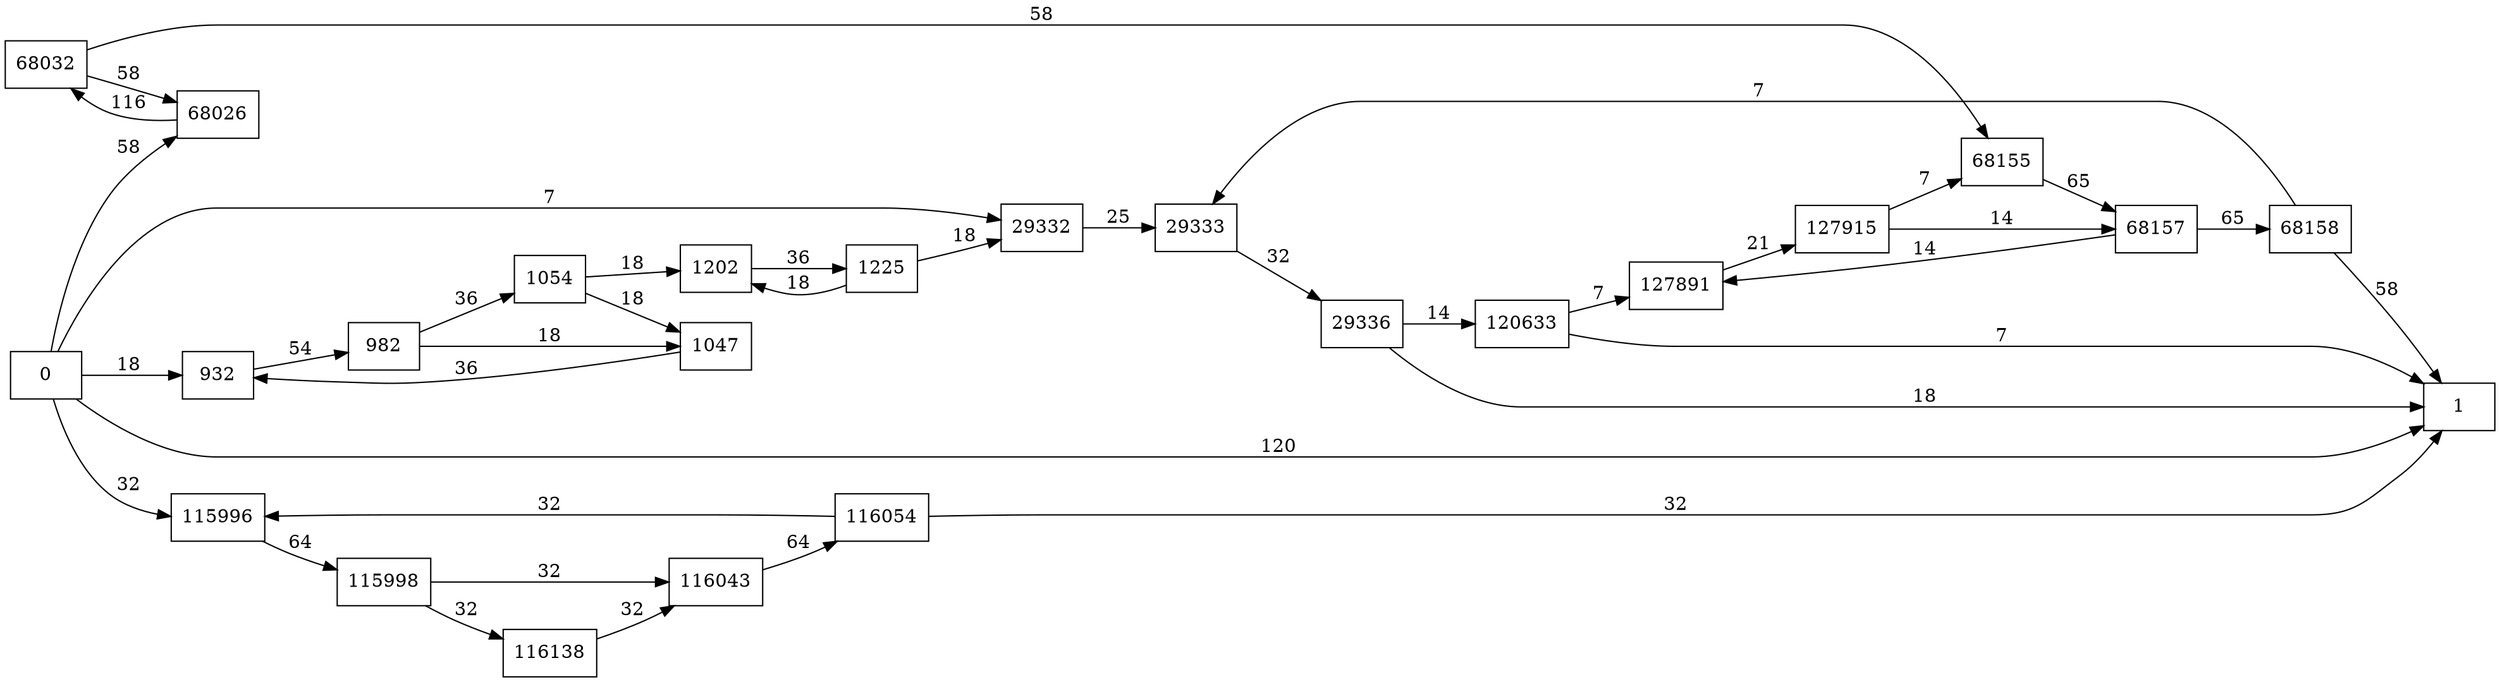 digraph {
	graph [rankdir=LR]
	node [shape=rectangle]
	932 -> 982 [label=54]
	982 -> 1047 [label=18]
	982 -> 1054 [label=36]
	1047 -> 932 [label=36]
	1054 -> 1047 [label=18]
	1054 -> 1202 [label=18]
	1202 -> 1225 [label=36]
	1225 -> 1202 [label=18]
	1225 -> 29332 [label=18]
	29332 -> 29333 [label=25]
	29333 -> 29336 [label=32]
	29336 -> 120633 [label=14]
	29336 -> 1 [label=18]
	68026 -> 68032 [label=116]
	68032 -> 68026 [label=58]
	68032 -> 68155 [label=58]
	68155 -> 68157 [label=65]
	68157 -> 68158 [label=65]
	68157 -> 127891 [label=14]
	68158 -> 1 [label=58]
	68158 -> 29333 [label=7]
	115996 -> 115998 [label=64]
	115998 -> 116043 [label=32]
	115998 -> 116138 [label=32]
	116043 -> 116054 [label=64]
	116054 -> 115996 [label=32]
	116054 -> 1 [label=32]
	116138 -> 116043 [label=32]
	120633 -> 127891 [label=7]
	120633 -> 1 [label=7]
	127891 -> 127915 [label=21]
	127915 -> 68157 [label=14]
	127915 -> 68155 [label=7]
	0 -> 932 [label=18]
	0 -> 1 [label=120]
	0 -> 68026 [label=58]
	0 -> 115996 [label=32]
	0 -> 29332 [label=7]
}
